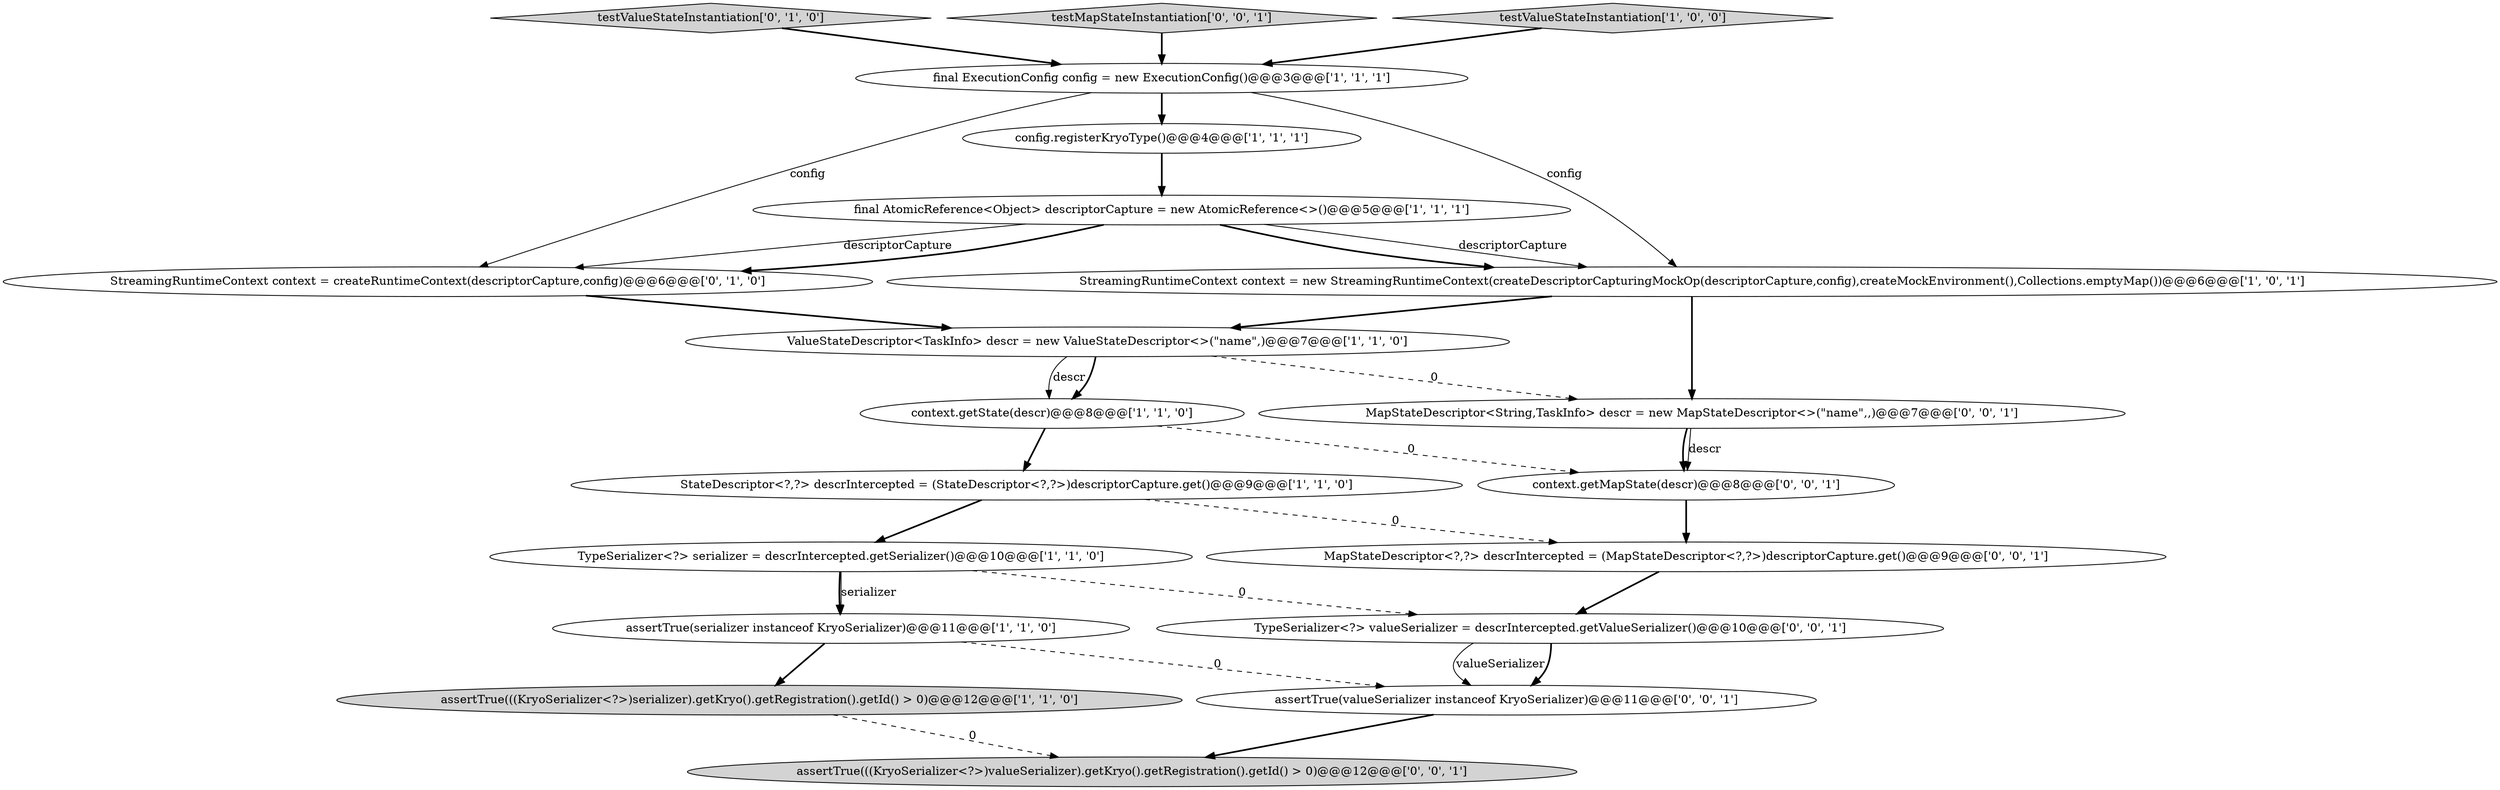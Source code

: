 digraph {
10 [style = filled, label = "assertTrue(serializer instanceof KryoSerializer)@@@11@@@['1', '1', '0']", fillcolor = white, shape = ellipse image = "AAA0AAABBB1BBB"];
6 [style = filled, label = "config.registerKryoType()@@@4@@@['1', '1', '1']", fillcolor = white, shape = ellipse image = "AAA0AAABBB1BBB"];
11 [style = filled, label = "StreamingRuntimeContext context = createRuntimeContext(descriptorCapture,config)@@@6@@@['0', '1', '0']", fillcolor = white, shape = ellipse image = "AAA0AAABBB2BBB"];
12 [style = filled, label = "testValueStateInstantiation['0', '1', '0']", fillcolor = lightgray, shape = diamond image = "AAA0AAABBB2BBB"];
17 [style = filled, label = "context.getMapState(descr)@@@8@@@['0', '0', '1']", fillcolor = white, shape = ellipse image = "AAA0AAABBB3BBB"];
19 [style = filled, label = "TypeSerializer<?> valueSerializer = descrIntercepted.getValueSerializer()@@@10@@@['0', '0', '1']", fillcolor = white, shape = ellipse image = "AAA0AAABBB3BBB"];
18 [style = filled, label = "testMapStateInstantiation['0', '0', '1']", fillcolor = lightgray, shape = diamond image = "AAA0AAABBB3BBB"];
16 [style = filled, label = "assertTrue(valueSerializer instanceof KryoSerializer)@@@11@@@['0', '0', '1']", fillcolor = white, shape = ellipse image = "AAA0AAABBB3BBB"];
13 [style = filled, label = "assertTrue(((KryoSerializer<?>)valueSerializer).getKryo().getRegistration().getId() > 0)@@@12@@@['0', '0', '1']", fillcolor = lightgray, shape = ellipse image = "AAA0AAABBB3BBB"];
4 [style = filled, label = "ValueStateDescriptor<TaskInfo> descr = new ValueStateDescriptor<>(\"name\",)@@@7@@@['1', '1', '0']", fillcolor = white, shape = ellipse image = "AAA0AAABBB1BBB"];
9 [style = filled, label = "final ExecutionConfig config = new ExecutionConfig()@@@3@@@['1', '1', '1']", fillcolor = white, shape = ellipse image = "AAA0AAABBB1BBB"];
2 [style = filled, label = "TypeSerializer<?> serializer = descrIntercepted.getSerializer()@@@10@@@['1', '1', '0']", fillcolor = white, shape = ellipse image = "AAA0AAABBB1BBB"];
1 [style = filled, label = "StateDescriptor<?,?> descrIntercepted = (StateDescriptor<?,?>)descriptorCapture.get()@@@9@@@['1', '1', '0']", fillcolor = white, shape = ellipse image = "AAA0AAABBB1BBB"];
5 [style = filled, label = "final AtomicReference<Object> descriptorCapture = new AtomicReference<>()@@@5@@@['1', '1', '1']", fillcolor = white, shape = ellipse image = "AAA0AAABBB1BBB"];
7 [style = filled, label = "testValueStateInstantiation['1', '0', '0']", fillcolor = lightgray, shape = diamond image = "AAA0AAABBB1BBB"];
14 [style = filled, label = "MapStateDescriptor<?,?> descrIntercepted = (MapStateDescriptor<?,?>)descriptorCapture.get()@@@9@@@['0', '0', '1']", fillcolor = white, shape = ellipse image = "AAA0AAABBB3BBB"];
15 [style = filled, label = "MapStateDescriptor<String,TaskInfo> descr = new MapStateDescriptor<>(\"name\",,)@@@7@@@['0', '0', '1']", fillcolor = white, shape = ellipse image = "AAA0AAABBB3BBB"];
3 [style = filled, label = "assertTrue(((KryoSerializer<?>)serializer).getKryo().getRegistration().getId() > 0)@@@12@@@['1', '1', '0']", fillcolor = lightgray, shape = ellipse image = "AAA0AAABBB1BBB"];
0 [style = filled, label = "context.getState(descr)@@@8@@@['1', '1', '0']", fillcolor = white, shape = ellipse image = "AAA0AAABBB1BBB"];
8 [style = filled, label = "StreamingRuntimeContext context = new StreamingRuntimeContext(createDescriptorCapturingMockOp(descriptorCapture,config),createMockEnvironment(),Collections.emptyMap())@@@6@@@['1', '0', '1']", fillcolor = white, shape = ellipse image = "AAA0AAABBB1BBB"];
9->8 [style = solid, label="config"];
5->8 [style = bold, label=""];
16->13 [style = bold, label=""];
2->19 [style = dashed, label="0"];
8->15 [style = bold, label=""];
1->14 [style = dashed, label="0"];
5->11 [style = solid, label="descriptorCapture"];
19->16 [style = solid, label="valueSerializer"];
11->4 [style = bold, label=""];
10->3 [style = bold, label=""];
14->19 [style = bold, label=""];
4->0 [style = solid, label="descr"];
2->10 [style = bold, label=""];
12->9 [style = bold, label=""];
0->17 [style = dashed, label="0"];
5->8 [style = solid, label="descriptorCapture"];
3->13 [style = dashed, label="0"];
4->0 [style = bold, label=""];
19->16 [style = bold, label=""];
9->6 [style = bold, label=""];
2->10 [style = solid, label="serializer"];
7->9 [style = bold, label=""];
6->5 [style = bold, label=""];
15->17 [style = bold, label=""];
17->14 [style = bold, label=""];
0->1 [style = bold, label=""];
4->15 [style = dashed, label="0"];
18->9 [style = bold, label=""];
1->2 [style = bold, label=""];
5->11 [style = bold, label=""];
10->16 [style = dashed, label="0"];
8->4 [style = bold, label=""];
9->11 [style = solid, label="config"];
15->17 [style = solid, label="descr"];
}
